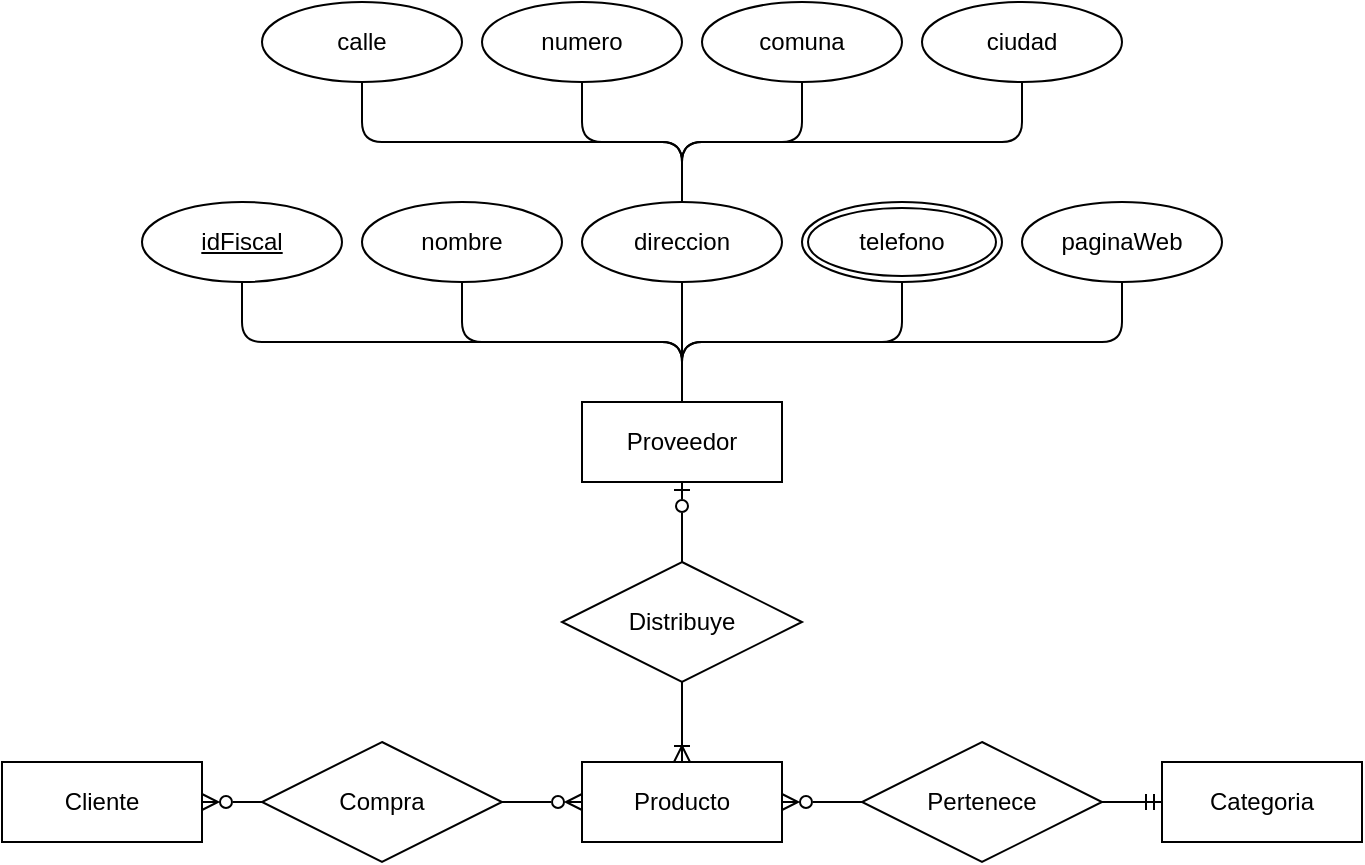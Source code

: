 <mxfile version="24.5.2" type="github">
  <diagram name="Page-1" id="oUrtw_3djIeICZ6aYUFe">
    <mxGraphModel dx="1434" dy="789" grid="1" gridSize="10" guides="1" tooltips="1" connect="1" arrows="1" fold="1" page="1" pageScale="1" pageWidth="850" pageHeight="1100" math="0" shadow="0">
      <root>
        <mxCell id="0" />
        <mxCell id="1" parent="0" />
        <mxCell id="MkQvWn6cAgsR6RFx1JYP-8" style="edgeStyle=orthogonalEdgeStyle;rounded=0;orthogonalLoop=1;jettySize=auto;html=1;exitX=1;exitY=0.5;exitDx=0;exitDy=0;entryX=0;entryY=0.5;entryDx=0;entryDy=0;endArrow=none;endFill=0;startArrow=ERzeroToMany;startFill=0;" edge="1" parent="1" source="MkQvWn6cAgsR6RFx1JYP-1" target="MkQvWn6cAgsR6RFx1JYP-6">
          <mxGeometry relative="1" as="geometry" />
        </mxCell>
        <mxCell id="MkQvWn6cAgsR6RFx1JYP-12" style="edgeStyle=orthogonalEdgeStyle;rounded=1;orthogonalLoop=1;jettySize=auto;html=1;exitX=0.5;exitY=0;exitDx=0;exitDy=0;entryX=0.5;entryY=1;entryDx=0;entryDy=0;endArrow=none;endFill=0;curved=0;startArrow=ERoneToMany;startFill=0;" edge="1" parent="1" source="MkQvWn6cAgsR6RFx1JYP-1" target="MkQvWn6cAgsR6RFx1JYP-5">
          <mxGeometry relative="1" as="geometry" />
        </mxCell>
        <mxCell id="MkQvWn6cAgsR6RFx1JYP-1" value="Producto" style="whiteSpace=wrap;html=1;align=center;" vertex="1" parent="1">
          <mxGeometry x="370" y="400" width="100" height="40" as="geometry" />
        </mxCell>
        <mxCell id="MkQvWn6cAgsR6RFx1JYP-23" style="edgeStyle=orthogonalEdgeStyle;rounded=1;orthogonalLoop=1;jettySize=auto;html=1;exitX=0.5;exitY=0;exitDx=0;exitDy=0;entryX=0.5;entryY=1;entryDx=0;entryDy=0;curved=0;endArrow=none;endFill=0;" edge="1" parent="1" source="MkQvWn6cAgsR6RFx1JYP-2" target="MkQvWn6cAgsR6RFx1JYP-14">
          <mxGeometry relative="1" as="geometry" />
        </mxCell>
        <mxCell id="MkQvWn6cAgsR6RFx1JYP-24" style="edgeStyle=orthogonalEdgeStyle;rounded=1;orthogonalLoop=1;jettySize=auto;html=1;exitX=0.5;exitY=0;exitDx=0;exitDy=0;entryX=0.5;entryY=1;entryDx=0;entryDy=0;curved=0;endArrow=none;endFill=0;" edge="1" parent="1" source="MkQvWn6cAgsR6RFx1JYP-2" target="MkQvWn6cAgsR6RFx1JYP-15">
          <mxGeometry relative="1" as="geometry" />
        </mxCell>
        <mxCell id="MkQvWn6cAgsR6RFx1JYP-25" style="edgeStyle=orthogonalEdgeStyle;rounded=1;orthogonalLoop=1;jettySize=auto;html=1;exitX=0.5;exitY=0;exitDx=0;exitDy=0;entryX=0.5;entryY=1;entryDx=0;entryDy=0;curved=0;endArrow=none;endFill=0;" edge="1" parent="1" source="MkQvWn6cAgsR6RFx1JYP-2" target="MkQvWn6cAgsR6RFx1JYP-16">
          <mxGeometry relative="1" as="geometry" />
        </mxCell>
        <mxCell id="MkQvWn6cAgsR6RFx1JYP-26" style="edgeStyle=orthogonalEdgeStyle;rounded=1;orthogonalLoop=1;jettySize=auto;html=1;exitX=0.5;exitY=0;exitDx=0;exitDy=0;entryX=0.5;entryY=1;entryDx=0;entryDy=0;curved=0;endArrow=none;endFill=0;" edge="1" parent="1" source="MkQvWn6cAgsR6RFx1JYP-2" target="MkQvWn6cAgsR6RFx1JYP-17">
          <mxGeometry relative="1" as="geometry" />
        </mxCell>
        <mxCell id="MkQvWn6cAgsR6RFx1JYP-27" style="edgeStyle=orthogonalEdgeStyle;rounded=1;orthogonalLoop=1;jettySize=auto;html=1;exitX=0.5;exitY=0;exitDx=0;exitDy=0;entryX=0.5;entryY=1;entryDx=0;entryDy=0;curved=0;endArrow=none;endFill=0;" edge="1" parent="1" source="MkQvWn6cAgsR6RFx1JYP-2" target="MkQvWn6cAgsR6RFx1JYP-18">
          <mxGeometry relative="1" as="geometry" />
        </mxCell>
        <mxCell id="MkQvWn6cAgsR6RFx1JYP-2" value="Proveedor" style="whiteSpace=wrap;html=1;align=center;" vertex="1" parent="1">
          <mxGeometry x="370" y="220" width="100" height="40" as="geometry" />
        </mxCell>
        <mxCell id="MkQvWn6cAgsR6RFx1JYP-10" style="edgeStyle=orthogonalEdgeStyle;rounded=1;orthogonalLoop=1;jettySize=auto;html=1;exitX=1;exitY=0.5;exitDx=0;exitDy=0;entryX=0;entryY=0.5;entryDx=0;entryDy=0;curved=0;endArrow=none;endFill=0;startArrow=ERzeroToMany;startFill=0;" edge="1" parent="1" source="MkQvWn6cAgsR6RFx1JYP-3" target="MkQvWn6cAgsR6RFx1JYP-7">
          <mxGeometry relative="1" as="geometry" />
        </mxCell>
        <mxCell id="MkQvWn6cAgsR6RFx1JYP-3" value="Cliente" style="whiteSpace=wrap;html=1;align=center;" vertex="1" parent="1">
          <mxGeometry x="80" y="400" width="100" height="40" as="geometry" />
        </mxCell>
        <mxCell id="MkQvWn6cAgsR6RFx1JYP-4" value="Categoria" style="whiteSpace=wrap;html=1;align=center;" vertex="1" parent="1">
          <mxGeometry x="660" y="400" width="100" height="40" as="geometry" />
        </mxCell>
        <mxCell id="MkQvWn6cAgsR6RFx1JYP-13" style="edgeStyle=orthogonalEdgeStyle;rounded=1;orthogonalLoop=1;jettySize=auto;html=1;exitX=0.5;exitY=0;exitDx=0;exitDy=0;entryX=0.5;entryY=1;entryDx=0;entryDy=0;curved=0;endArrow=ERzeroToOne;endFill=0;startArrow=none;startFill=0;" edge="1" parent="1" source="MkQvWn6cAgsR6RFx1JYP-5" target="MkQvWn6cAgsR6RFx1JYP-2">
          <mxGeometry relative="1" as="geometry" />
        </mxCell>
        <mxCell id="MkQvWn6cAgsR6RFx1JYP-5" value="Distribuye" style="shape=rhombus;perimeter=rhombusPerimeter;whiteSpace=wrap;html=1;align=center;" vertex="1" parent="1">
          <mxGeometry x="360" y="300" width="120" height="60" as="geometry" />
        </mxCell>
        <mxCell id="MkQvWn6cAgsR6RFx1JYP-9" style="edgeStyle=orthogonalEdgeStyle;rounded=1;orthogonalLoop=1;jettySize=auto;html=1;exitX=1;exitY=0.5;exitDx=0;exitDy=0;entryX=0;entryY=0.5;entryDx=0;entryDy=0;curved=0;endArrow=ERmandOne;endFill=0;" edge="1" parent="1" source="MkQvWn6cAgsR6RFx1JYP-6" target="MkQvWn6cAgsR6RFx1JYP-4">
          <mxGeometry relative="1" as="geometry" />
        </mxCell>
        <mxCell id="MkQvWn6cAgsR6RFx1JYP-6" value="Pertenece" style="shape=rhombus;perimeter=rhombusPerimeter;whiteSpace=wrap;html=1;align=center;" vertex="1" parent="1">
          <mxGeometry x="510" y="390" width="120" height="60" as="geometry" />
        </mxCell>
        <mxCell id="MkQvWn6cAgsR6RFx1JYP-11" style="edgeStyle=orthogonalEdgeStyle;rounded=0;orthogonalLoop=1;jettySize=auto;html=1;exitX=1;exitY=0.5;exitDx=0;exitDy=0;entryX=0;entryY=0.5;entryDx=0;entryDy=0;endArrow=ERzeroToMany;endFill=0;" edge="1" parent="1" source="MkQvWn6cAgsR6RFx1JYP-7" target="MkQvWn6cAgsR6RFx1JYP-1">
          <mxGeometry relative="1" as="geometry" />
        </mxCell>
        <mxCell id="MkQvWn6cAgsR6RFx1JYP-7" value="Compra" style="shape=rhombus;perimeter=rhombusPerimeter;whiteSpace=wrap;html=1;align=center;" vertex="1" parent="1">
          <mxGeometry x="210" y="390" width="120" height="60" as="geometry" />
        </mxCell>
        <mxCell id="MkQvWn6cAgsR6RFx1JYP-14" value="idFiscal" style="ellipse;whiteSpace=wrap;html=1;align=center;fontStyle=4;" vertex="1" parent="1">
          <mxGeometry x="150" y="120" width="100" height="40" as="geometry" />
        </mxCell>
        <mxCell id="MkQvWn6cAgsR6RFx1JYP-15" value="nombre" style="ellipse;whiteSpace=wrap;html=1;align=center;" vertex="1" parent="1">
          <mxGeometry x="260" y="120" width="100" height="40" as="geometry" />
        </mxCell>
        <mxCell id="MkQvWn6cAgsR6RFx1JYP-28" style="edgeStyle=orthogonalEdgeStyle;rounded=1;orthogonalLoop=1;jettySize=auto;html=1;exitX=0.5;exitY=0;exitDx=0;exitDy=0;entryX=0.5;entryY=1;entryDx=0;entryDy=0;curved=0;endArrow=none;endFill=0;" edge="1" parent="1" source="MkQvWn6cAgsR6RFx1JYP-16" target="MkQvWn6cAgsR6RFx1JYP-21">
          <mxGeometry relative="1" as="geometry" />
        </mxCell>
        <mxCell id="MkQvWn6cAgsR6RFx1JYP-29" style="edgeStyle=orthogonalEdgeStyle;rounded=1;orthogonalLoop=1;jettySize=auto;html=1;exitX=0.5;exitY=0;exitDx=0;exitDy=0;entryX=0.5;entryY=1;entryDx=0;entryDy=0;curved=0;endArrow=none;endFill=0;" edge="1" parent="1" source="MkQvWn6cAgsR6RFx1JYP-16" target="MkQvWn6cAgsR6RFx1JYP-22">
          <mxGeometry relative="1" as="geometry" />
        </mxCell>
        <mxCell id="MkQvWn6cAgsR6RFx1JYP-30" style="edgeStyle=orthogonalEdgeStyle;rounded=1;orthogonalLoop=1;jettySize=auto;html=1;exitX=0.5;exitY=0;exitDx=0;exitDy=0;entryX=0.5;entryY=1;entryDx=0;entryDy=0;curved=0;endArrow=none;endFill=0;" edge="1" parent="1" source="MkQvWn6cAgsR6RFx1JYP-16" target="MkQvWn6cAgsR6RFx1JYP-19">
          <mxGeometry relative="1" as="geometry" />
        </mxCell>
        <mxCell id="MkQvWn6cAgsR6RFx1JYP-31" style="edgeStyle=orthogonalEdgeStyle;rounded=1;orthogonalLoop=1;jettySize=auto;html=1;exitX=0.5;exitY=0;exitDx=0;exitDy=0;entryX=0.5;entryY=1;entryDx=0;entryDy=0;curved=0;endArrow=none;endFill=0;" edge="1" parent="1" source="MkQvWn6cAgsR6RFx1JYP-16" target="MkQvWn6cAgsR6RFx1JYP-20">
          <mxGeometry relative="1" as="geometry" />
        </mxCell>
        <mxCell id="MkQvWn6cAgsR6RFx1JYP-16" value="direccion" style="ellipse;whiteSpace=wrap;html=1;align=center;" vertex="1" parent="1">
          <mxGeometry x="370" y="120" width="100" height="40" as="geometry" />
        </mxCell>
        <mxCell id="MkQvWn6cAgsR6RFx1JYP-17" value="telefono" style="ellipse;shape=doubleEllipse;margin=3;whiteSpace=wrap;html=1;align=center;" vertex="1" parent="1">
          <mxGeometry x="480" y="120" width="100" height="40" as="geometry" />
        </mxCell>
        <mxCell id="MkQvWn6cAgsR6RFx1JYP-18" value="paginaWeb" style="ellipse;whiteSpace=wrap;html=1;align=center;" vertex="1" parent="1">
          <mxGeometry x="590" y="120" width="100" height="40" as="geometry" />
        </mxCell>
        <mxCell id="MkQvWn6cAgsR6RFx1JYP-19" value="comuna" style="ellipse;whiteSpace=wrap;html=1;align=center;" vertex="1" parent="1">
          <mxGeometry x="430" y="20" width="100" height="40" as="geometry" />
        </mxCell>
        <mxCell id="MkQvWn6cAgsR6RFx1JYP-20" value="ciudad" style="ellipse;whiteSpace=wrap;html=1;align=center;" vertex="1" parent="1">
          <mxGeometry x="540" y="20" width="100" height="40" as="geometry" />
        </mxCell>
        <mxCell id="MkQvWn6cAgsR6RFx1JYP-21" value="calle" style="ellipse;whiteSpace=wrap;html=1;align=center;" vertex="1" parent="1">
          <mxGeometry x="210" y="20" width="100" height="40" as="geometry" />
        </mxCell>
        <mxCell id="MkQvWn6cAgsR6RFx1JYP-22" value="numero" style="ellipse;whiteSpace=wrap;html=1;align=center;" vertex="1" parent="1">
          <mxGeometry x="320" y="20" width="100" height="40" as="geometry" />
        </mxCell>
      </root>
    </mxGraphModel>
  </diagram>
</mxfile>
